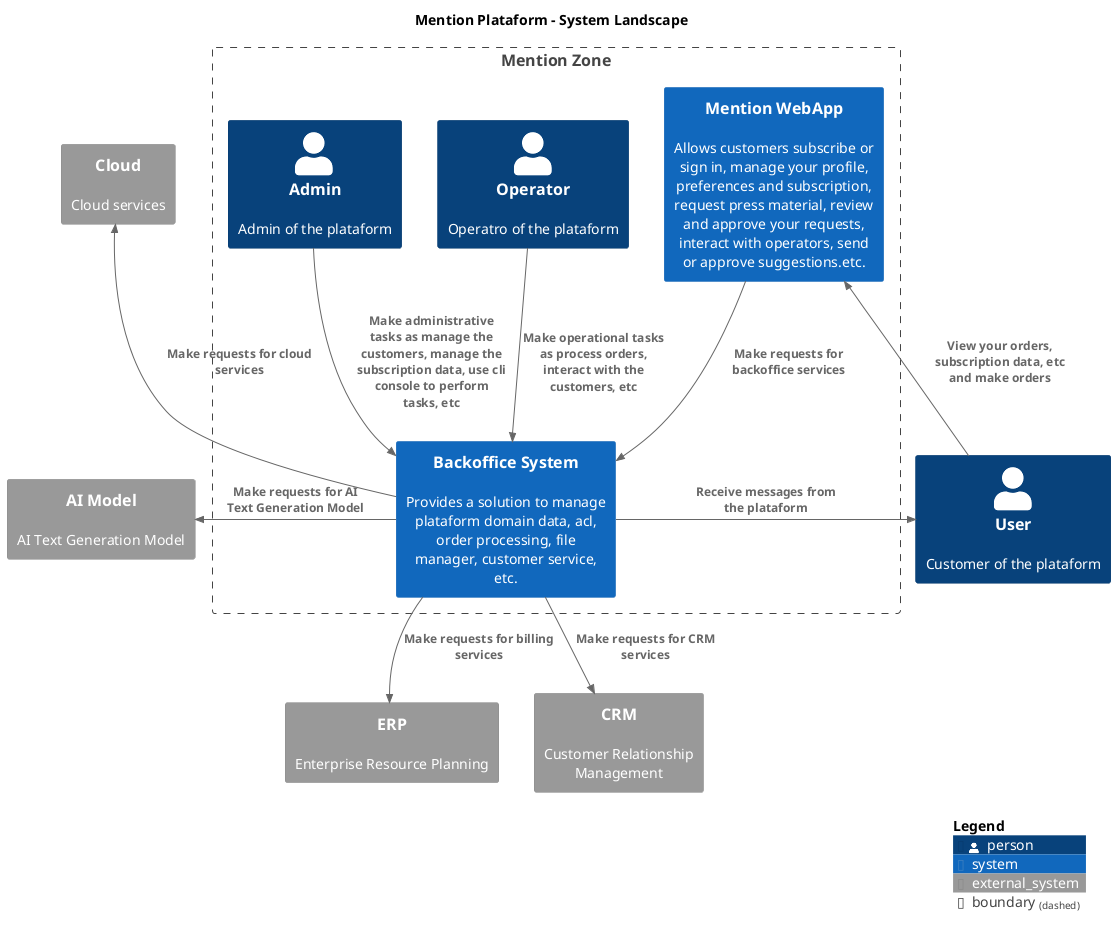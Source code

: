 @startuml Mention Plataform
set separator none
title Mention Plataform - System Landscape

top to bottom direction
' left to right direction

!include <C4/C4>
!include <C4/C4_Context>

AddBoundaryTag("Mention Plataform")
Boundary(mention_zone, "Mention Zone") {

    Person(Operator, "Operator", "Operatro of the plataform", $tags="")
    Person(Admin, "Admin", "Admin of the plataform", $tags="")

' Mention WebApp Systems
    System(MentionWebApp, "Mention WebApp", "Allows customers subscribe or sign in, manage your profile, preferences and subscription, request press material, review and approve your requests, interact with operators, send or approve suggestions.etc.", $tags="")

' Mention Backoffice Systems
    System(MentionBackOffice, "Backoffice System", "Provides a solution to manage plataform domain data, acl, order processing, file manager, customer service, etc.", $tags="")
}

Person(User, "User", "Customer of the plataform", $tags="")

System_Ext(Cloud, "Cloud", "Cloud services", $tags="")
System_Ext(IAModel, "AI Model", "AI Text Generation Model", $tags="")
System_Ext(ERP, "ERP", "Enterprise Resource Planning", $tags="")
System_Ext(CRM, "CRM", "Customer Relationship Management", $tags="")

' Relationships between actor and systems
Rel_L(User, MentionWebApp, "View your orders, subscription data, etc and make orders")
Rel_D(Admin, MentionBackOffice, "Make administrative tasks as manage the customers, manage the subscription data, use cli console to perform tasks, etc")
Rel_D(Operator, MentionBackOffice, "Make operational tasks as process orders, interact with the customers, etc")

' Relationships between systems and external systems
Rel_D(MentionWebApp, MentionBackOffice, "Make requests for backoffice services")
Rel_D(MentionBackOffice, ERP, "Make requests for billing services")
Rel_D(MentionBackOffice, CRM, "Make requests for CRM services")
Rel_L(MentionBackOffice, Cloud, "Make requests for cloud services")
Rel_R(MentionBackOffice, User, "Receive messages from the plataform")
Rel_L(MentionBackOffice, IAModel, "Make requests for AI Text Generation Model")

Lay_D(Cloud, IAModel)

SHOW_LEGEND(true)
@enduml
